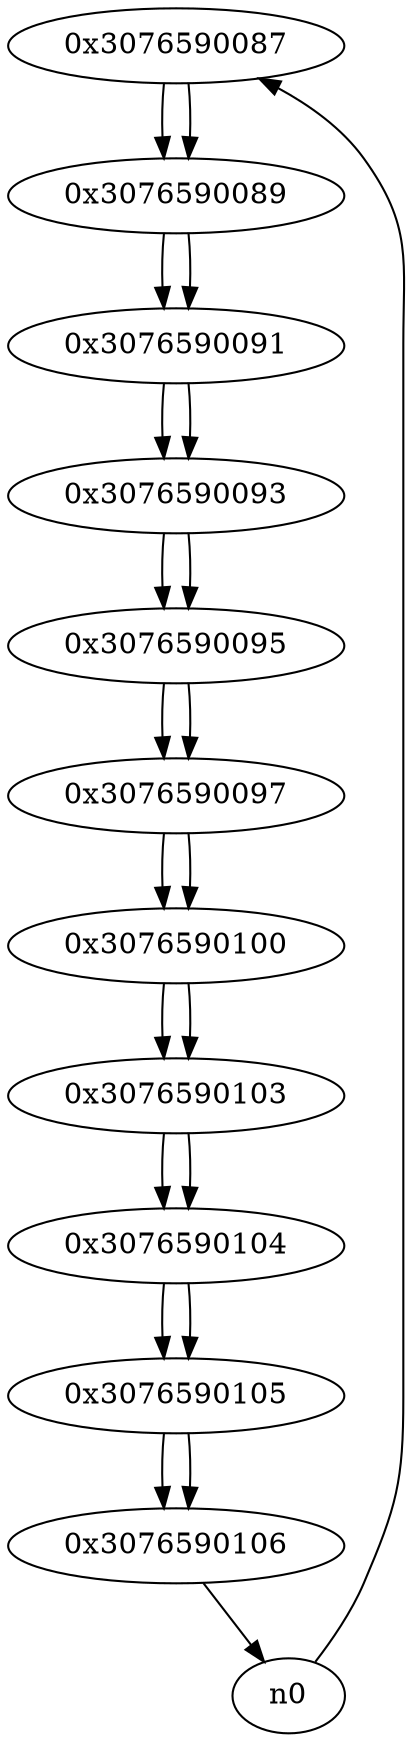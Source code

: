 digraph G{
/* nodes */
  n1 [label="0x3076590087"]
  n2 [label="0x3076590089"]
  n3 [label="0x3076590091"]
  n4 [label="0x3076590093"]
  n5 [label="0x3076590095"]
  n6 [label="0x3076590097"]
  n7 [label="0x3076590100"]
  n8 [label="0x3076590103"]
  n9 [label="0x3076590104"]
  n10 [label="0x3076590105"]
  n11 [label="0x3076590106"]
/* edges */
n1 -> n2;
n0 -> n1;
n2 -> n3;
n1 -> n2;
n3 -> n4;
n2 -> n3;
n4 -> n5;
n3 -> n4;
n5 -> n6;
n4 -> n5;
n6 -> n7;
n5 -> n6;
n7 -> n8;
n6 -> n7;
n8 -> n9;
n7 -> n8;
n9 -> n10;
n8 -> n9;
n10 -> n11;
n9 -> n10;
n11 -> n0;
n10 -> n11;
}
